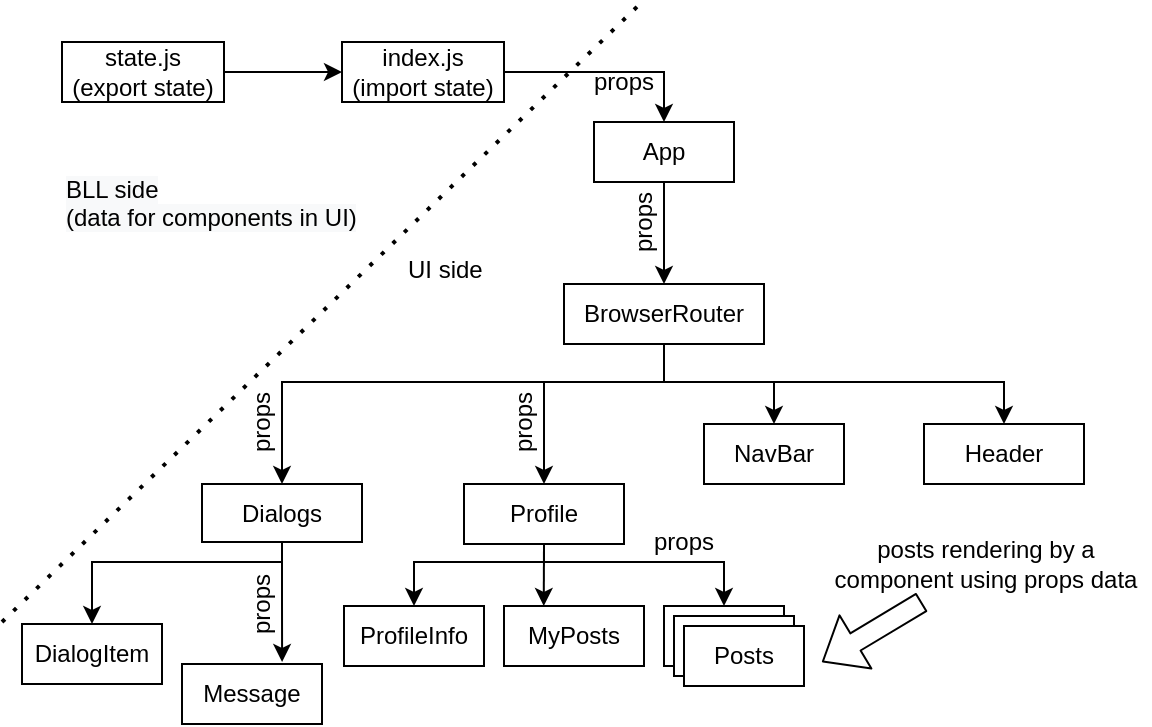 <mxfile version="14.9.1" type="github"><diagram id="FIvKXW3m4rF-JjWIWFt3" name="Page-1"><mxGraphModel dx="1065" dy="490" grid="1" gridSize="10" guides="1" tooltips="1" connect="1" arrows="1" fold="1" page="1" pageScale="1" pageWidth="827" pageHeight="1169" math="0" shadow="0"><root><mxCell id="0"/><mxCell id="1" parent="0"/><mxCell id="Ye2gH1mY8wvx8TZLGT_f-8" style="edgeStyle=orthogonalEdgeStyle;rounded=0;orthogonalLoop=1;jettySize=auto;html=1;exitX=1;exitY=0.5;exitDx=0;exitDy=0;entryX=0.5;entryY=0;entryDx=0;entryDy=0;" edge="1" parent="1" source="Ye2gH1mY8wvx8TZLGT_f-1" target="Ye2gH1mY8wvx8TZLGT_f-2"><mxGeometry relative="1" as="geometry"/></mxCell><mxCell id="Ye2gH1mY8wvx8TZLGT_f-1" value="index.js&lt;br&gt;(import state)" style="rounded=0;whiteSpace=wrap;html=1;" vertex="1" parent="1"><mxGeometry x="310" y="50" width="81" height="30" as="geometry"/></mxCell><mxCell id="Ye2gH1mY8wvx8TZLGT_f-9" style="edgeStyle=orthogonalEdgeStyle;rounded=0;orthogonalLoop=1;jettySize=auto;html=1;exitX=0.5;exitY=1;exitDx=0;exitDy=0;entryX=0.5;entryY=0;entryDx=0;entryDy=0;" edge="1" parent="1" source="Ye2gH1mY8wvx8TZLGT_f-2" target="Ye2gH1mY8wvx8TZLGT_f-3"><mxGeometry relative="1" as="geometry"/></mxCell><mxCell id="Ye2gH1mY8wvx8TZLGT_f-2" value="App" style="rounded=0;whiteSpace=wrap;html=1;" vertex="1" parent="1"><mxGeometry x="436" y="90" width="70" height="30" as="geometry"/></mxCell><mxCell id="Ye2gH1mY8wvx8TZLGT_f-12" style="edgeStyle=orthogonalEdgeStyle;rounded=0;orthogonalLoop=1;jettySize=auto;html=1;exitX=0.5;exitY=1;exitDx=0;exitDy=0;entryX=0.5;entryY=0;entryDx=0;entryDy=0;" edge="1" parent="1" source="Ye2gH1mY8wvx8TZLGT_f-3" target="Ye2gH1mY8wvx8TZLGT_f-6"><mxGeometry relative="1" as="geometry"><Array as="points"><mxPoint x="471" y="220"/><mxPoint x="526" y="220"/></Array></mxGeometry></mxCell><mxCell id="Ye2gH1mY8wvx8TZLGT_f-13" style="edgeStyle=orthogonalEdgeStyle;rounded=0;orthogonalLoop=1;jettySize=auto;html=1;exitX=0.5;exitY=1;exitDx=0;exitDy=0;entryX=0.5;entryY=0;entryDx=0;entryDy=0;" edge="1" parent="1" source="Ye2gH1mY8wvx8TZLGT_f-3" target="Ye2gH1mY8wvx8TZLGT_f-7"><mxGeometry relative="1" as="geometry"><Array as="points"><mxPoint x="471" y="220"/><mxPoint x="641" y="220"/></Array></mxGeometry></mxCell><mxCell id="Ye2gH1mY8wvx8TZLGT_f-41" style="edgeStyle=orthogonalEdgeStyle;rounded=0;orthogonalLoop=1;jettySize=auto;html=1;exitX=0.5;exitY=1;exitDx=0;exitDy=0;entryX=0.5;entryY=0;entryDx=0;entryDy=0;" edge="1" parent="1" source="Ye2gH1mY8wvx8TZLGT_f-3" target="Ye2gH1mY8wvx8TZLGT_f-5"><mxGeometry relative="1" as="geometry"><Array as="points"><mxPoint x="471" y="220"/><mxPoint x="411" y="220"/></Array></mxGeometry></mxCell><mxCell id="Ye2gH1mY8wvx8TZLGT_f-49" style="edgeStyle=orthogonalEdgeStyle;rounded=0;orthogonalLoop=1;jettySize=auto;html=1;exitX=0.5;exitY=1;exitDx=0;exitDy=0;entryX=0.5;entryY=0;entryDx=0;entryDy=0;" edge="1" parent="1" source="Ye2gH1mY8wvx8TZLGT_f-3" target="Ye2gH1mY8wvx8TZLGT_f-4"><mxGeometry relative="1" as="geometry"><mxPoint x="280" y="260" as="targetPoint"/><Array as="points"><mxPoint x="471" y="220"/><mxPoint x="280" y="220"/></Array></mxGeometry></mxCell><mxCell id="Ye2gH1mY8wvx8TZLGT_f-3" value="BrowserRouter" style="rounded=0;whiteSpace=wrap;html=1;" vertex="1" parent="1"><mxGeometry x="421" y="171" width="100" height="30" as="geometry"/></mxCell><mxCell id="Ye2gH1mY8wvx8TZLGT_f-47" style="edgeStyle=orthogonalEdgeStyle;rounded=0;orthogonalLoop=1;jettySize=auto;html=1;exitX=0.5;exitY=1;exitDx=0;exitDy=0;entryX=0.5;entryY=0;entryDx=0;entryDy=0;" edge="1" parent="1" source="Ye2gH1mY8wvx8TZLGT_f-4" target="Ye2gH1mY8wvx8TZLGT_f-28"><mxGeometry relative="1" as="geometry"><mxPoint x="210" y="330" as="targetPoint"/><Array as="points"><mxPoint x="280" y="310"/><mxPoint x="185" y="310"/></Array></mxGeometry></mxCell><mxCell id="Ye2gH1mY8wvx8TZLGT_f-50" style="edgeStyle=orthogonalEdgeStyle;rounded=0;orthogonalLoop=1;jettySize=auto;html=1;exitX=0.5;exitY=1;exitDx=0;exitDy=0;" edge="1" parent="1" source="Ye2gH1mY8wvx8TZLGT_f-4"><mxGeometry relative="1" as="geometry"><mxPoint x="280.048" y="360" as="targetPoint"/></mxGeometry></mxCell><mxCell id="Ye2gH1mY8wvx8TZLGT_f-4" value="Dialogs" style="rounded=0;whiteSpace=wrap;html=1;" vertex="1" parent="1"><mxGeometry x="240" y="271" width="80" height="29" as="geometry"/></mxCell><mxCell id="Ye2gH1mY8wvx8TZLGT_f-21" style="edgeStyle=orthogonalEdgeStyle;rounded=0;orthogonalLoop=1;jettySize=auto;html=1;exitX=0.5;exitY=1;exitDx=0;exitDy=0;entryX=0.5;entryY=0;entryDx=0;entryDy=0;" edge="1" parent="1" source="Ye2gH1mY8wvx8TZLGT_f-5" target="Ye2gH1mY8wvx8TZLGT_f-14"><mxGeometry relative="1" as="geometry"><Array as="points"><mxPoint x="411" y="310"/><mxPoint x="346" y="310"/></Array></mxGeometry></mxCell><mxCell id="Ye2gH1mY8wvx8TZLGT_f-23" style="edgeStyle=orthogonalEdgeStyle;rounded=0;orthogonalLoop=1;jettySize=auto;html=1;exitX=0.5;exitY=1;exitDx=0;exitDy=0;entryX=0.5;entryY=0;entryDx=0;entryDy=0;" edge="1" parent="1" source="Ye2gH1mY8wvx8TZLGT_f-5" target="Ye2gH1mY8wvx8TZLGT_f-16"><mxGeometry relative="1" as="geometry"><Array as="points"><mxPoint x="411" y="310"/><mxPoint x="501" y="310"/></Array></mxGeometry></mxCell><mxCell id="Ye2gH1mY8wvx8TZLGT_f-26" style="edgeStyle=orthogonalEdgeStyle;rounded=0;orthogonalLoop=1;jettySize=auto;html=1;exitX=0.5;exitY=1;exitDx=0;exitDy=0;entryX=0.284;entryY=0;entryDx=0;entryDy=0;entryPerimeter=0;" edge="1" parent="1" source="Ye2gH1mY8wvx8TZLGT_f-5" target="Ye2gH1mY8wvx8TZLGT_f-15"><mxGeometry relative="1" as="geometry"/></mxCell><mxCell id="Ye2gH1mY8wvx8TZLGT_f-5" value="Profile" style="rounded=0;whiteSpace=wrap;html=1;" vertex="1" parent="1"><mxGeometry x="371" y="271" width="80" height="30" as="geometry"/></mxCell><mxCell id="Ye2gH1mY8wvx8TZLGT_f-6" value="NavBar" style="rounded=0;whiteSpace=wrap;html=1;" vertex="1" parent="1"><mxGeometry x="491" y="241" width="70" height="30" as="geometry"/></mxCell><mxCell id="Ye2gH1mY8wvx8TZLGT_f-7" value="Header" style="rounded=0;whiteSpace=wrap;html=1;" vertex="1" parent="1"><mxGeometry x="601" y="241" width="80" height="30" as="geometry"/></mxCell><mxCell id="Ye2gH1mY8wvx8TZLGT_f-14" value="ProfileInfo" style="rounded=0;whiteSpace=wrap;html=1;" vertex="1" parent="1"><mxGeometry x="311" y="332" width="70" height="30" as="geometry"/></mxCell><mxCell id="Ye2gH1mY8wvx8TZLGT_f-15" value="MyPosts" style="rounded=0;whiteSpace=wrap;html=1;" vertex="1" parent="1"><mxGeometry x="391" y="332" width="70" height="30" as="geometry"/></mxCell><mxCell id="Ye2gH1mY8wvx8TZLGT_f-28" value="DialogItem" style="rounded=0;whiteSpace=wrap;html=1;" vertex="1" parent="1"><mxGeometry x="150" y="341" width="70" height="30" as="geometry"/></mxCell><mxCell id="Ye2gH1mY8wvx8TZLGT_f-29" value="Message" style="rounded=0;whiteSpace=wrap;html=1;" vertex="1" parent="1"><mxGeometry x="230" y="361" width="70" height="30" as="geometry"/></mxCell><mxCell id="Ye2gH1mY8wvx8TZLGT_f-35" value="" style="group" vertex="1" connectable="0" parent="1"><mxGeometry x="471" y="332" width="70" height="40" as="geometry"/></mxCell><mxCell id="Ye2gH1mY8wvx8TZLGT_f-16" value="Posts" style="rounded=0;whiteSpace=wrap;html=1;" vertex="1" parent="Ye2gH1mY8wvx8TZLGT_f-35"><mxGeometry width="60" height="30" as="geometry"/></mxCell><mxCell id="Ye2gH1mY8wvx8TZLGT_f-17" value="Posts" style="rounded=0;whiteSpace=wrap;html=1;" vertex="1" parent="Ye2gH1mY8wvx8TZLGT_f-35"><mxGeometry x="5" y="5" width="60" height="30" as="geometry"/></mxCell><mxCell id="Ye2gH1mY8wvx8TZLGT_f-18" value="Posts" style="rounded=0;whiteSpace=wrap;html=1;" vertex="1" parent="Ye2gH1mY8wvx8TZLGT_f-35"><mxGeometry x="10" y="10" width="60" height="30" as="geometry"/></mxCell><mxCell id="Ye2gH1mY8wvx8TZLGT_f-38" value="props" style="text;html=1;strokeColor=none;fillColor=none;align=center;verticalAlign=middle;whiteSpace=wrap;rounded=0;" vertex="1" parent="1"><mxGeometry x="431" y="60" width="40" height="20" as="geometry"/></mxCell><mxCell id="Ye2gH1mY8wvx8TZLGT_f-42" value="props" style="text;html=1;strokeColor=none;fillColor=none;align=center;verticalAlign=middle;whiteSpace=wrap;rounded=0;rotation=0;" vertex="1" parent="1"><mxGeometry x="461" y="290" width="40" height="20" as="geometry"/></mxCell><mxCell id="Ye2gH1mY8wvx8TZLGT_f-43" value="props" style="text;html=1;strokeColor=none;fillColor=none;align=center;verticalAlign=middle;whiteSpace=wrap;rounded=0;rotation=270;" vertex="1" parent="1"><mxGeometry x="441" y="130" width="40" height="20" as="geometry"/></mxCell><mxCell id="Ye2gH1mY8wvx8TZLGT_f-44" value="posts rendering by a component using props data" style="text;html=1;strokeColor=none;fillColor=none;align=center;verticalAlign=middle;whiteSpace=wrap;rounded=0;rotation=0;" vertex="1" parent="1"><mxGeometry x="550" y="301" width="164" height="20" as="geometry"/></mxCell><mxCell id="Ye2gH1mY8wvx8TZLGT_f-45" value="" style="shape=flexArrow;endArrow=classic;html=1;" edge="1" parent="1"><mxGeometry width="50" height="50" relative="1" as="geometry"><mxPoint x="600" y="330" as="sourcePoint"/><mxPoint x="550" y="360" as="targetPoint"/></mxGeometry></mxCell><mxCell id="Ye2gH1mY8wvx8TZLGT_f-51" value="props" style="text;html=1;strokeColor=none;fillColor=none;align=center;verticalAlign=middle;whiteSpace=wrap;rounded=0;rotation=270;" vertex="1" parent="1"><mxGeometry x="250" y="230" width="40" height="20" as="geometry"/></mxCell><mxCell id="Ye2gH1mY8wvx8TZLGT_f-52" value="props" style="text;html=1;strokeColor=none;fillColor=none;align=center;verticalAlign=middle;whiteSpace=wrap;rounded=0;rotation=270;" vertex="1" parent="1"><mxGeometry x="250" y="321" width="40" height="20" as="geometry"/></mxCell><mxCell id="Ye2gH1mY8wvx8TZLGT_f-53" value="props" style="text;html=1;strokeColor=none;fillColor=none;align=center;verticalAlign=middle;whiteSpace=wrap;rounded=0;rotation=270;" vertex="1" parent="1"><mxGeometry x="381" y="230" width="40" height="20" as="geometry"/></mxCell><mxCell id="Ye2gH1mY8wvx8TZLGT_f-56" value="" style="endArrow=none;dashed=1;html=1;dashPattern=1 3;strokeWidth=2;" edge="1" parent="1"><mxGeometry width="50" height="50" relative="1" as="geometry"><mxPoint x="140" y="340" as="sourcePoint"/><mxPoint x="460" y="30" as="targetPoint"/></mxGeometry></mxCell><mxCell id="Ye2gH1mY8wvx8TZLGT_f-58" value="&lt;span style=&quot;color: rgb(0 , 0 , 0) ; font-family: &amp;#34;helvetica&amp;#34; ; font-size: 12px ; font-style: normal ; font-weight: 400 ; letter-spacing: normal ; text-align: center ; text-indent: 0px ; text-transform: none ; word-spacing: 0px ; background-color: rgb(248 , 249 , 250) ; display: inline ; float: none&quot;&gt;BLL side&lt;br&gt;(data for components in UI)&lt;/span&gt;" style="text;whiteSpace=wrap;html=1;" vertex="1" parent="1"><mxGeometry x="170" y="110" width="150" height="40" as="geometry"/></mxCell><mxCell id="Ye2gH1mY8wvx8TZLGT_f-59" value="&lt;div style=&quot;text-align: center&quot;&gt;&lt;span&gt;&lt;font face=&quot;helvetica&quot;&gt;UI side&lt;/font&gt;&lt;/span&gt;&lt;/div&gt;" style="text;whiteSpace=wrap;html=1;" vertex="1" parent="1"><mxGeometry x="341" y="150" width="50" height="30" as="geometry"/></mxCell><mxCell id="Ye2gH1mY8wvx8TZLGT_f-61" style="edgeStyle=orthogonalEdgeStyle;rounded=0;orthogonalLoop=1;jettySize=auto;html=1;exitX=1;exitY=0.5;exitDx=0;exitDy=0;entryX=0;entryY=0.5;entryDx=0;entryDy=0;" edge="1" parent="1" source="Ye2gH1mY8wvx8TZLGT_f-60" target="Ye2gH1mY8wvx8TZLGT_f-1"><mxGeometry relative="1" as="geometry"/></mxCell><mxCell id="Ye2gH1mY8wvx8TZLGT_f-60" value="state.js&lt;br&gt;(export state)" style="rounded=0;whiteSpace=wrap;html=1;" vertex="1" parent="1"><mxGeometry x="170" y="50" width="81" height="30" as="geometry"/></mxCell></root></mxGraphModel></diagram></mxfile>